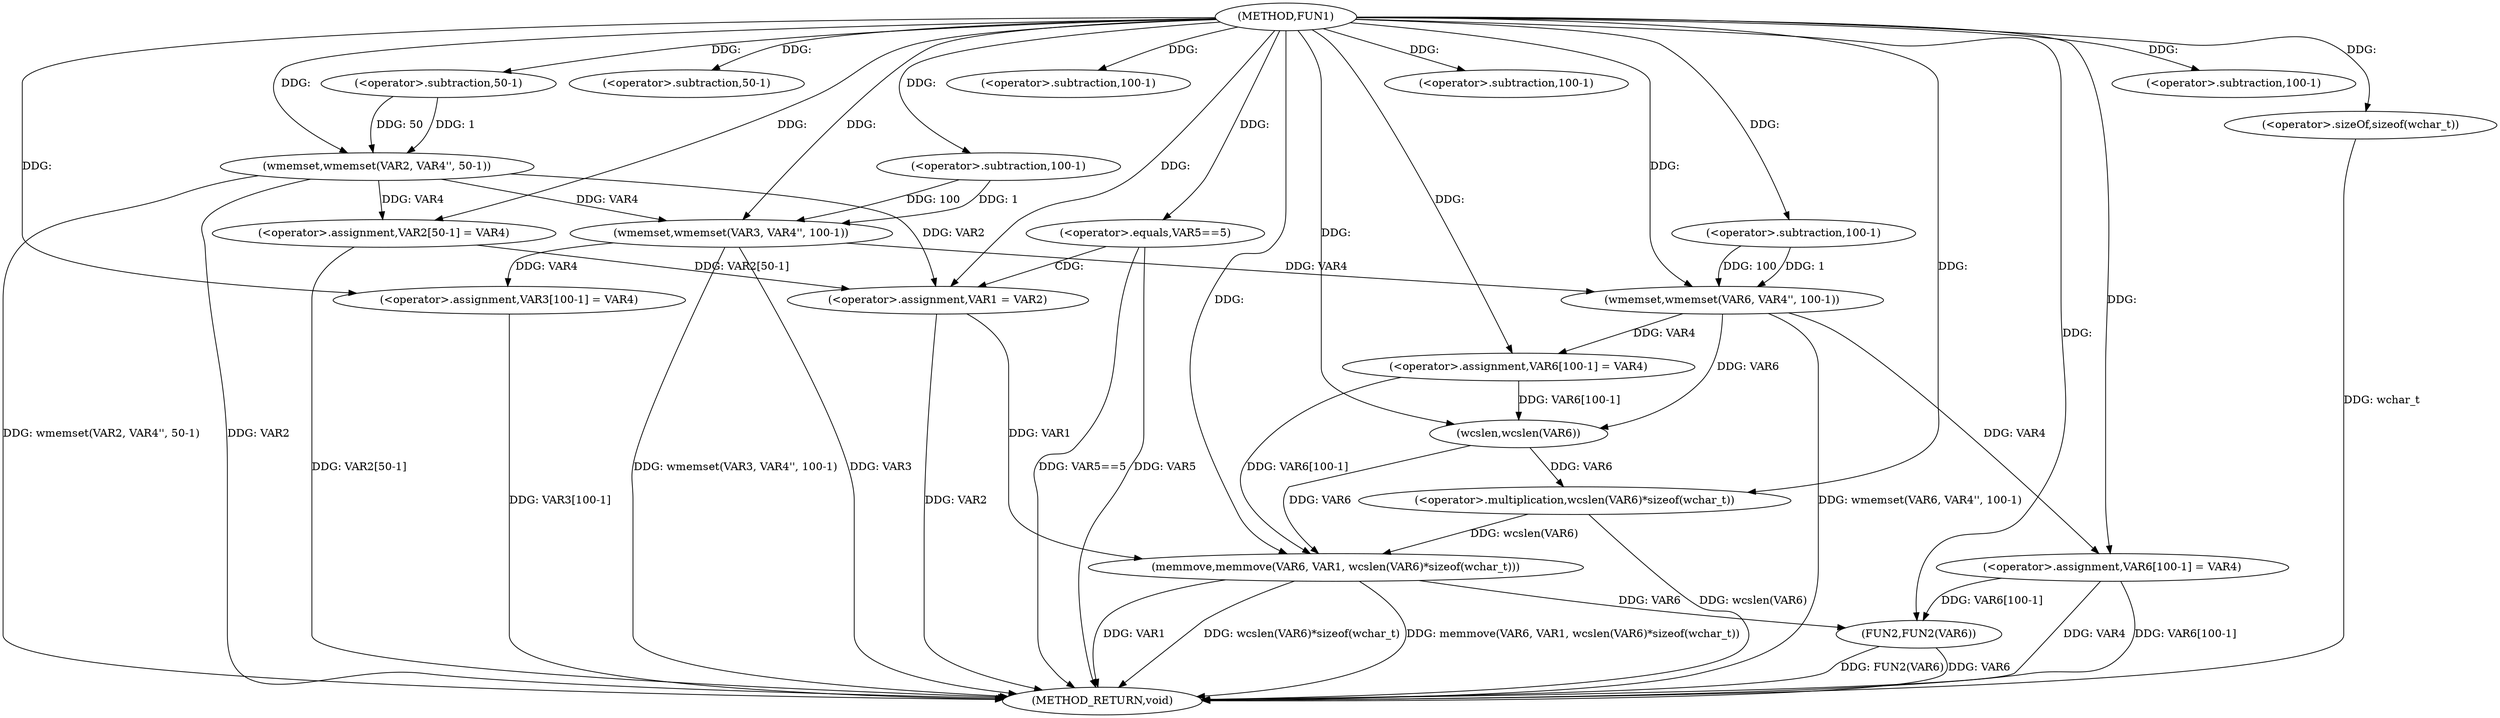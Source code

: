 digraph FUN1 {  
"1000100" [label = "(METHOD,FUN1)" ]
"1000171" [label = "(METHOD_RETURN,void)" ]
"1000105" [label = "(wmemset,wmemset(VAR2, VAR4'', 50-1))" ]
"1000108" [label = "(<operator>.subtraction,50-1)" ]
"1000111" [label = "(<operator>.assignment,VAR2[50-1] = VAR4)" ]
"1000114" [label = "(<operator>.subtraction,50-1)" ]
"1000118" [label = "(wmemset,wmemset(VAR3, VAR4'', 100-1))" ]
"1000121" [label = "(<operator>.subtraction,100-1)" ]
"1000124" [label = "(<operator>.assignment,VAR3[100-1] = VAR4)" ]
"1000127" [label = "(<operator>.subtraction,100-1)" ]
"1000132" [label = "(<operator>.equals,VAR5==5)" ]
"1000136" [label = "(<operator>.assignment,VAR1 = VAR2)" ]
"1000141" [label = "(wmemset,wmemset(VAR6, VAR4'', 100-1))" ]
"1000144" [label = "(<operator>.subtraction,100-1)" ]
"1000147" [label = "(<operator>.assignment,VAR6[100-1] = VAR4)" ]
"1000150" [label = "(<operator>.subtraction,100-1)" ]
"1000154" [label = "(memmove,memmove(VAR6, VAR1, wcslen(VAR6)*sizeof(wchar_t)))" ]
"1000157" [label = "(<operator>.multiplication,wcslen(VAR6)*sizeof(wchar_t))" ]
"1000158" [label = "(wcslen,wcslen(VAR6))" ]
"1000160" [label = "(<operator>.sizeOf,sizeof(wchar_t))" ]
"1000162" [label = "(<operator>.assignment,VAR6[100-1] = VAR4)" ]
"1000165" [label = "(<operator>.subtraction,100-1)" ]
"1000169" [label = "(FUN2,FUN2(VAR6))" ]
  "1000162" -> "1000171"  [ label = "DDG: VAR4"] 
  "1000124" -> "1000171"  [ label = "DDG: VAR3[100-1]"] 
  "1000169" -> "1000171"  [ label = "DDG: FUN2(VAR6)"] 
  "1000154" -> "1000171"  [ label = "DDG: wcslen(VAR6)*sizeof(wchar_t)"] 
  "1000105" -> "1000171"  [ label = "DDG: wmemset(VAR2, VAR4'', 50-1)"] 
  "1000157" -> "1000171"  [ label = "DDG: wcslen(VAR6)"] 
  "1000118" -> "1000171"  [ label = "DDG: wmemset(VAR3, VAR4'', 100-1)"] 
  "1000154" -> "1000171"  [ label = "DDG: memmove(VAR6, VAR1, wcslen(VAR6)*sizeof(wchar_t))"] 
  "1000169" -> "1000171"  [ label = "DDG: VAR6"] 
  "1000118" -> "1000171"  [ label = "DDG: VAR3"] 
  "1000105" -> "1000171"  [ label = "DDG: VAR2"] 
  "1000132" -> "1000171"  [ label = "DDG: VAR5==5"] 
  "1000141" -> "1000171"  [ label = "DDG: wmemset(VAR6, VAR4'', 100-1)"] 
  "1000132" -> "1000171"  [ label = "DDG: VAR5"] 
  "1000111" -> "1000171"  [ label = "DDG: VAR2[50-1]"] 
  "1000154" -> "1000171"  [ label = "DDG: VAR1"] 
  "1000136" -> "1000171"  [ label = "DDG: VAR2"] 
  "1000162" -> "1000171"  [ label = "DDG: VAR6[100-1]"] 
  "1000160" -> "1000171"  [ label = "DDG: wchar_t"] 
  "1000100" -> "1000105"  [ label = "DDG: "] 
  "1000108" -> "1000105"  [ label = "DDG: 50"] 
  "1000108" -> "1000105"  [ label = "DDG: 1"] 
  "1000100" -> "1000108"  [ label = "DDG: "] 
  "1000105" -> "1000111"  [ label = "DDG: VAR4"] 
  "1000100" -> "1000111"  [ label = "DDG: "] 
  "1000100" -> "1000114"  [ label = "DDG: "] 
  "1000100" -> "1000118"  [ label = "DDG: "] 
  "1000105" -> "1000118"  [ label = "DDG: VAR4"] 
  "1000121" -> "1000118"  [ label = "DDG: 100"] 
  "1000121" -> "1000118"  [ label = "DDG: 1"] 
  "1000100" -> "1000121"  [ label = "DDG: "] 
  "1000118" -> "1000124"  [ label = "DDG: VAR4"] 
  "1000100" -> "1000124"  [ label = "DDG: "] 
  "1000100" -> "1000127"  [ label = "DDG: "] 
  "1000100" -> "1000132"  [ label = "DDG: "] 
  "1000111" -> "1000136"  [ label = "DDG: VAR2[50-1]"] 
  "1000105" -> "1000136"  [ label = "DDG: VAR2"] 
  "1000100" -> "1000136"  [ label = "DDG: "] 
  "1000100" -> "1000141"  [ label = "DDG: "] 
  "1000118" -> "1000141"  [ label = "DDG: VAR4"] 
  "1000144" -> "1000141"  [ label = "DDG: 100"] 
  "1000144" -> "1000141"  [ label = "DDG: 1"] 
  "1000100" -> "1000144"  [ label = "DDG: "] 
  "1000141" -> "1000147"  [ label = "DDG: VAR4"] 
  "1000100" -> "1000147"  [ label = "DDG: "] 
  "1000100" -> "1000150"  [ label = "DDG: "] 
  "1000158" -> "1000154"  [ label = "DDG: VAR6"] 
  "1000147" -> "1000154"  [ label = "DDG: VAR6[100-1]"] 
  "1000100" -> "1000154"  [ label = "DDG: "] 
  "1000136" -> "1000154"  [ label = "DDG: VAR1"] 
  "1000157" -> "1000154"  [ label = "DDG: wcslen(VAR6)"] 
  "1000158" -> "1000157"  [ label = "DDG: VAR6"] 
  "1000141" -> "1000158"  [ label = "DDG: VAR6"] 
  "1000147" -> "1000158"  [ label = "DDG: VAR6[100-1]"] 
  "1000100" -> "1000158"  [ label = "DDG: "] 
  "1000100" -> "1000157"  [ label = "DDG: "] 
  "1000100" -> "1000160"  [ label = "DDG: "] 
  "1000100" -> "1000162"  [ label = "DDG: "] 
  "1000141" -> "1000162"  [ label = "DDG: VAR4"] 
  "1000100" -> "1000165"  [ label = "DDG: "] 
  "1000154" -> "1000169"  [ label = "DDG: VAR6"] 
  "1000162" -> "1000169"  [ label = "DDG: VAR6[100-1]"] 
  "1000100" -> "1000169"  [ label = "DDG: "] 
  "1000132" -> "1000136"  [ label = "CDG: "] 
}
